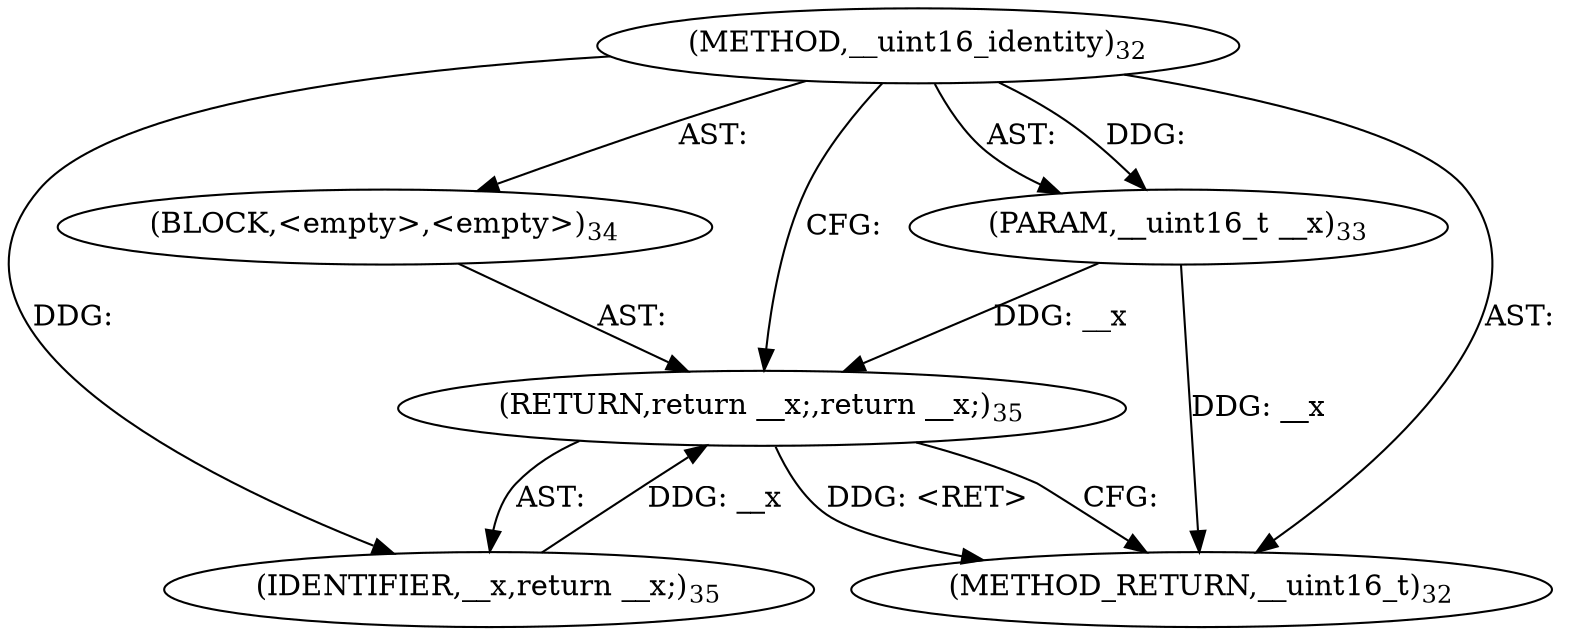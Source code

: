 digraph "__uint16_identity" {  
"45379" [label = <(METHOD,__uint16_identity)<SUB>32</SUB>> ]
"45380" [label = <(PARAM,__uint16_t __x)<SUB>33</SUB>> ]
"45381" [label = <(BLOCK,&lt;empty&gt;,&lt;empty&gt;)<SUB>34</SUB>> ]
"45382" [label = <(RETURN,return __x;,return __x;)<SUB>35</SUB>> ]
"45383" [label = <(IDENTIFIER,__x,return __x;)<SUB>35</SUB>> ]
"45384" [label = <(METHOD_RETURN,__uint16_t)<SUB>32</SUB>> ]
  "45379" -> "45380"  [ label = "AST: "] 
  "45379" -> "45381"  [ label = "AST: "] 
  "45379" -> "45384"  [ label = "AST: "] 
  "45381" -> "45382"  [ label = "AST: "] 
  "45382" -> "45383"  [ label = "AST: "] 
  "45382" -> "45384"  [ label = "CFG: "] 
  "45379" -> "45382"  [ label = "CFG: "] 
  "45382" -> "45384"  [ label = "DDG: &lt;RET&gt;"] 
  "45380" -> "45384"  [ label = "DDG: __x"] 
  "45379" -> "45380"  [ label = "DDG: "] 
  "45383" -> "45382"  [ label = "DDG: __x"] 
  "45380" -> "45382"  [ label = "DDG: __x"] 
  "45379" -> "45383"  [ label = "DDG: "] 
}
